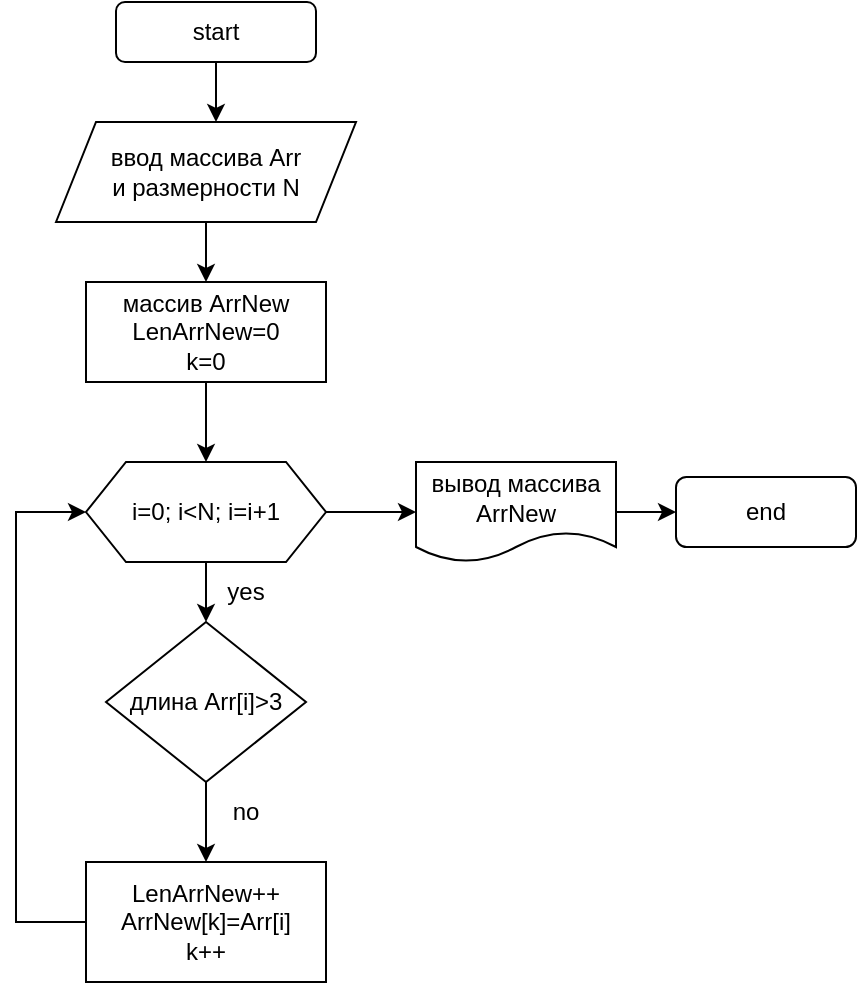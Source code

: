 <mxfile version="20.8.2" type="device"><diagram id="LPBIxfD9mWo3Jm4N9PNm" name="Страница 1"><mxGraphModel dx="2247" dy="560" grid="1" gridSize="10" guides="1" tooltips="1" connect="1" arrows="1" fold="1" page="1" pageScale="1" pageWidth="827" pageHeight="1169" math="0" shadow="0"><root><mxCell id="0"/><mxCell id="1" parent="0"/><mxCell id="-kgDqr0hKONla8W_Ckhh-1" value="start" style="rounded=1;whiteSpace=wrap;html=1;" vertex="1" parent="1"><mxGeometry x="50" y="30" width="100" height="30" as="geometry"/></mxCell><mxCell id="-kgDqr0hKONla8W_Ckhh-2" value="" style="endArrow=classic;html=1;rounded=0;exitX=0.5;exitY=1;exitDx=0;exitDy=0;" edge="1" parent="1" source="-kgDqr0hKONla8W_Ckhh-1"><mxGeometry width="50" height="50" relative="1" as="geometry"><mxPoint x="140" y="100" as="sourcePoint"/><mxPoint x="100" y="90" as="targetPoint"/></mxGeometry></mxCell><mxCell id="-kgDqr0hKONla8W_Ckhh-5" value="" style="edgeStyle=orthogonalEdgeStyle;rounded=0;orthogonalLoop=1;jettySize=auto;html=1;" edge="1" parent="1" source="-kgDqr0hKONla8W_Ckhh-3"><mxGeometry relative="1" as="geometry"><mxPoint x="95" y="170" as="targetPoint"/></mxGeometry></mxCell><mxCell id="-kgDqr0hKONla8W_Ckhh-3" value="ввод массива Arr&lt;br&gt;и размерности N" style="shape=parallelogram;perimeter=parallelogramPerimeter;whiteSpace=wrap;html=1;fixedSize=1;" vertex="1" parent="1"><mxGeometry x="20" y="90" width="150" height="50" as="geometry"/></mxCell><mxCell id="-kgDqr0hKONla8W_Ckhh-8" value="" style="edgeStyle=orthogonalEdgeStyle;rounded=0;orthogonalLoop=1;jettySize=auto;html=1;" edge="1" parent="1" source="-kgDqr0hKONla8W_Ckhh-6"><mxGeometry relative="1" as="geometry"><mxPoint x="95" y="340" as="targetPoint"/></mxGeometry></mxCell><mxCell id="-kgDqr0hKONla8W_Ckhh-16" value="" style="edgeStyle=orthogonalEdgeStyle;rounded=0;orthogonalLoop=1;jettySize=auto;html=1;" edge="1" parent="1" source="-kgDqr0hKONla8W_Ckhh-6" target="-kgDqr0hKONla8W_Ckhh-11"><mxGeometry relative="1" as="geometry"/></mxCell><mxCell id="-kgDqr0hKONla8W_Ckhh-6" value="i=0; i&amp;lt;N; i=i+1" style="shape=hexagon;perimeter=hexagonPerimeter2;whiteSpace=wrap;html=1;fixedSize=1;" vertex="1" parent="1"><mxGeometry x="35" y="260" width="120" height="50" as="geometry"/></mxCell><mxCell id="-kgDqr0hKONla8W_Ckhh-9" value="yes" style="text;html=1;strokeColor=none;fillColor=none;align=center;verticalAlign=middle;whiteSpace=wrap;rounded=0;" vertex="1" parent="1"><mxGeometry x="100" y="320" width="30" height="10" as="geometry"/></mxCell><mxCell id="-kgDqr0hKONla8W_Ckhh-10" value="no" style="text;html=1;strokeColor=none;fillColor=none;align=center;verticalAlign=middle;whiteSpace=wrap;rounded=0;" vertex="1" parent="1"><mxGeometry x="100" y="430" width="30" height="10" as="geometry"/></mxCell><mxCell id="-kgDqr0hKONla8W_Ckhh-18" value="" style="edgeStyle=orthogonalEdgeStyle;rounded=0;orthogonalLoop=1;jettySize=auto;html=1;" edge="1" parent="1" source="-kgDqr0hKONla8W_Ckhh-11" target="-kgDqr0hKONla8W_Ckhh-17"><mxGeometry relative="1" as="geometry"/></mxCell><mxCell id="-kgDqr0hKONla8W_Ckhh-11" value="вывод массива ArrNew" style="shape=document;whiteSpace=wrap;html=1;boundedLbl=1;" vertex="1" parent="1"><mxGeometry x="200" y="260" width="100" height="50" as="geometry"/></mxCell><mxCell id="-kgDqr0hKONla8W_Ckhh-13" value="массив ArrNew&lt;br&gt;LenArrNew=0&lt;br&gt;k=0" style="rounded=0;whiteSpace=wrap;html=1;" vertex="1" parent="1"><mxGeometry x="35" y="170" width="120" height="50" as="geometry"/></mxCell><mxCell id="-kgDqr0hKONla8W_Ckhh-15" value="" style="endArrow=classic;html=1;rounded=0;exitX=0.5;exitY=1;exitDx=0;exitDy=0;entryX=0.5;entryY=0;entryDx=0;entryDy=0;" edge="1" parent="1" source="-kgDqr0hKONla8W_Ckhh-13" target="-kgDqr0hKONla8W_Ckhh-6"><mxGeometry width="50" height="50" relative="1" as="geometry"><mxPoint x="410" y="230" as="sourcePoint"/><mxPoint x="460" y="180" as="targetPoint"/></mxGeometry></mxCell><mxCell id="-kgDqr0hKONla8W_Ckhh-17" value="end" style="rounded=1;whiteSpace=wrap;html=1;" vertex="1" parent="1"><mxGeometry x="330" y="267.5" width="90" height="35" as="geometry"/></mxCell><mxCell id="-kgDqr0hKONla8W_Ckhh-21" value="" style="edgeStyle=orthogonalEdgeStyle;rounded=0;orthogonalLoop=1;jettySize=auto;html=1;" edge="1" parent="1" source="-kgDqr0hKONla8W_Ckhh-19" target="-kgDqr0hKONla8W_Ckhh-20"><mxGeometry relative="1" as="geometry"/></mxCell><mxCell id="-kgDqr0hKONla8W_Ckhh-19" value="длина Arr[i]&amp;gt;3" style="rhombus;whiteSpace=wrap;html=1;" vertex="1" parent="1"><mxGeometry x="45" y="340" width="100" height="80" as="geometry"/></mxCell><mxCell id="-kgDqr0hKONla8W_Ckhh-20" value="LenArrNew++&lt;br style=&quot;border-color: var(--border-color);&quot;&gt;ArrNew[k]=Arr[i]&lt;br&gt;k++" style="whiteSpace=wrap;html=1;" vertex="1" parent="1"><mxGeometry x="35" y="460" width="120" height="60" as="geometry"/></mxCell><mxCell id="-kgDqr0hKONla8W_Ckhh-22" value="" style="endArrow=classic;html=1;rounded=0;exitX=0;exitY=0.5;exitDx=0;exitDy=0;entryX=0;entryY=0.5;entryDx=0;entryDy=0;" edge="1" parent="1" source="-kgDqr0hKONla8W_Ckhh-20" target="-kgDqr0hKONla8W_Ckhh-6"><mxGeometry width="50" height="50" relative="1" as="geometry"><mxPoint x="260" y="390" as="sourcePoint"/><mxPoint x="30" y="260" as="targetPoint"/><Array as="points"><mxPoint y="490"/><mxPoint y="285"/></Array></mxGeometry></mxCell></root></mxGraphModel></diagram></mxfile>